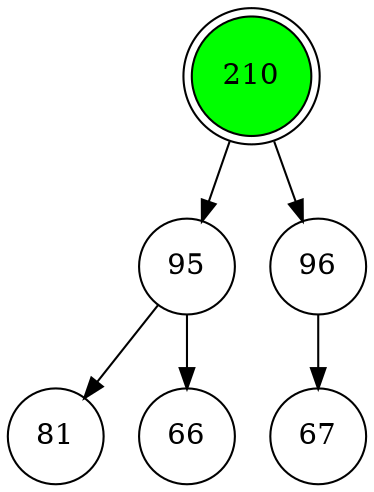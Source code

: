 digraph a {

node [shape=circle style=filled fillcolor=white]


R [label = "210" fillcolor=green shape=doublecircle]
1 [label = "95" ]
2 [label = "96" ]
3 [label = "81" ]
4 [label = "66" ]
5 [label = "67" ]

{rank = same 1 2}
{rank = same 3 4 5}

R -> 1 
R -> 2 
1 -> 3 
1 -> 4 
2 -> 5 

}
